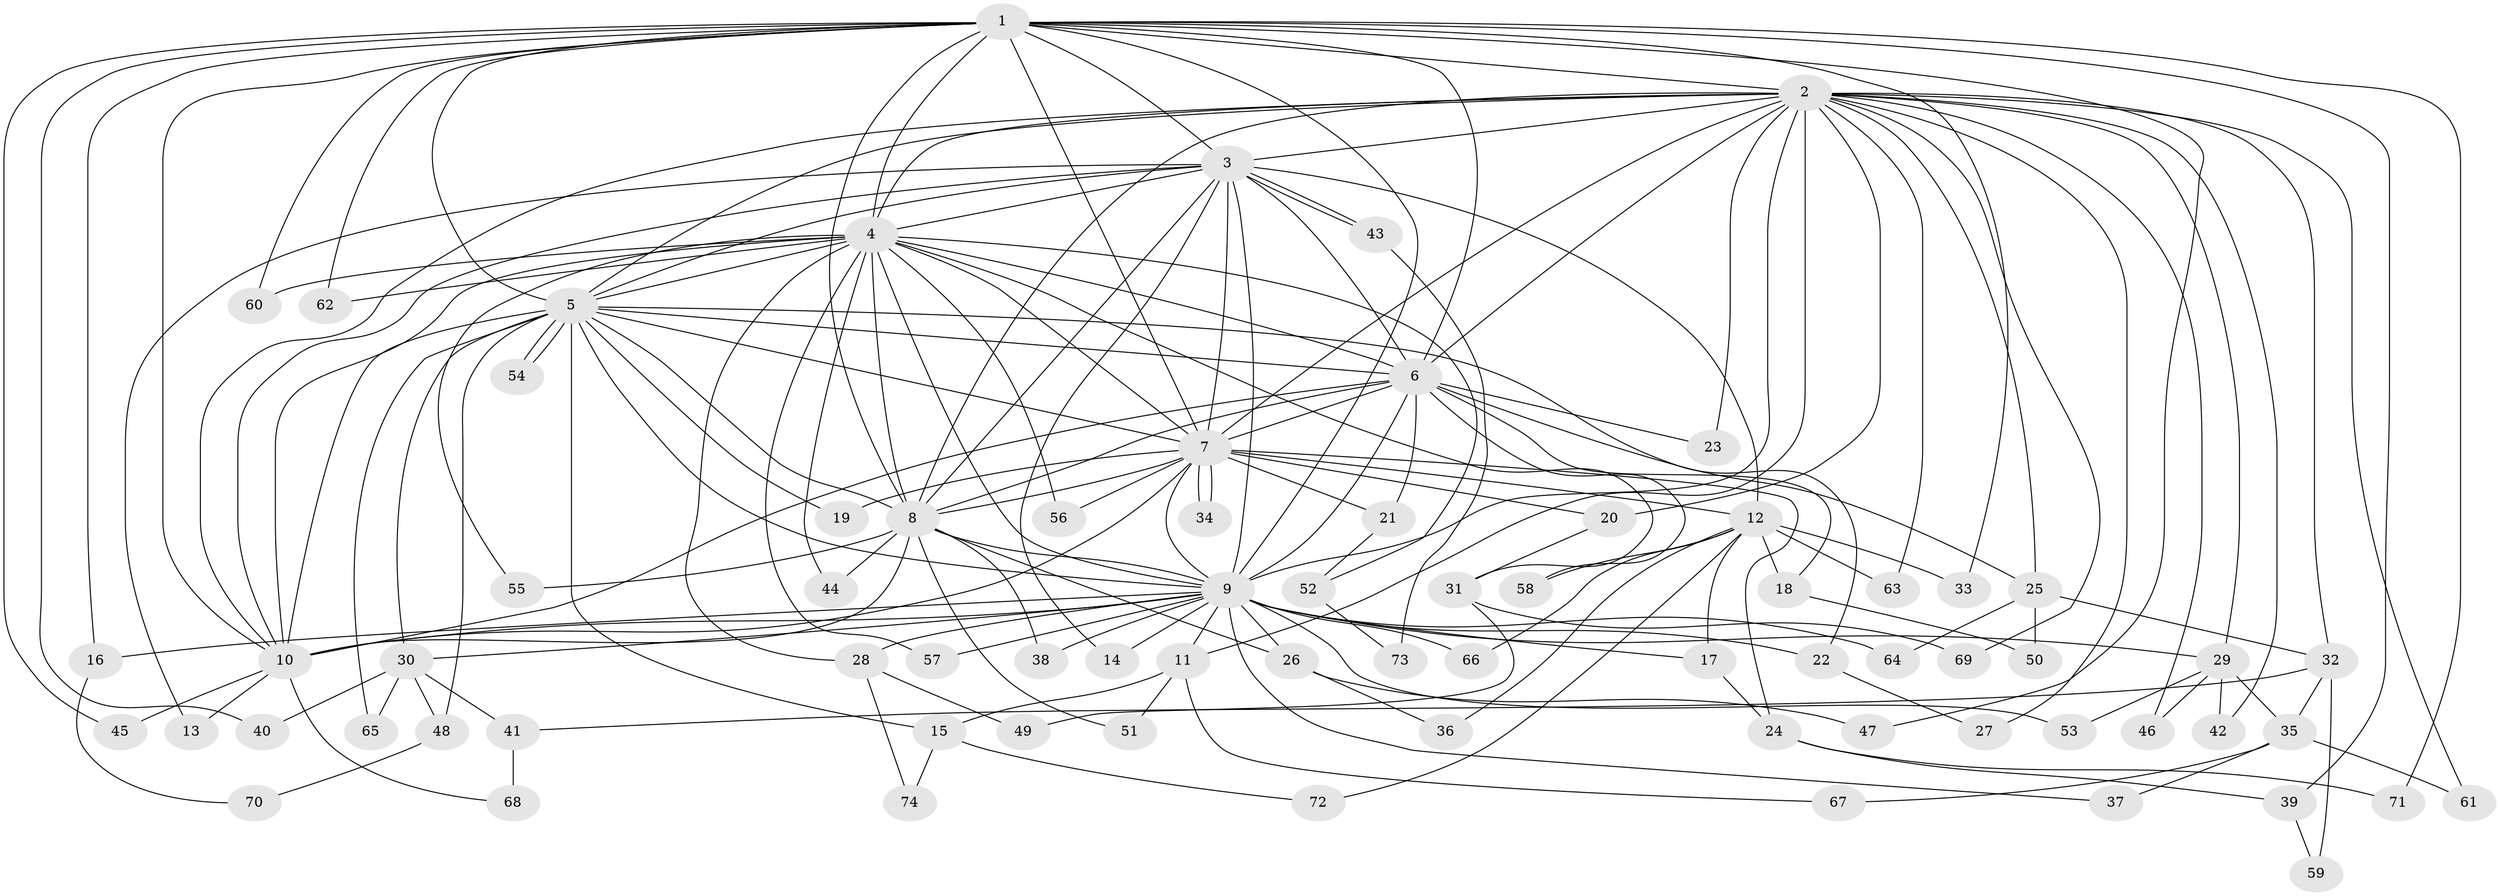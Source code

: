 // coarse degree distribution, {24: 0.018518518518518517, 12: 0.037037037037037035, 16: 0.037037037037037035, 17: 0.018518518518518517, 13: 0.018518518518518517, 20: 0.018518518518518517, 10: 0.037037037037037035, 7: 0.018518518518518517, 2: 0.5185185185185185, 3: 0.12962962962962962, 5: 0.09259259259259259, 4: 0.037037037037037035, 1: 0.018518518518518517}
// Generated by graph-tools (version 1.1) at 2025/41/03/06/25 10:41:43]
// undirected, 74 vertices, 173 edges
graph export_dot {
graph [start="1"]
  node [color=gray90,style=filled];
  1;
  2;
  3;
  4;
  5;
  6;
  7;
  8;
  9;
  10;
  11;
  12;
  13;
  14;
  15;
  16;
  17;
  18;
  19;
  20;
  21;
  22;
  23;
  24;
  25;
  26;
  27;
  28;
  29;
  30;
  31;
  32;
  33;
  34;
  35;
  36;
  37;
  38;
  39;
  40;
  41;
  42;
  43;
  44;
  45;
  46;
  47;
  48;
  49;
  50;
  51;
  52;
  53;
  54;
  55;
  56;
  57;
  58;
  59;
  60;
  61;
  62;
  63;
  64;
  65;
  66;
  67;
  68;
  69;
  70;
  71;
  72;
  73;
  74;
  1 -- 2;
  1 -- 3;
  1 -- 4;
  1 -- 5;
  1 -- 6;
  1 -- 7;
  1 -- 8;
  1 -- 9;
  1 -- 10;
  1 -- 16;
  1 -- 33;
  1 -- 39;
  1 -- 40;
  1 -- 45;
  1 -- 47;
  1 -- 60;
  1 -- 62;
  1 -- 71;
  2 -- 3;
  2 -- 4;
  2 -- 5;
  2 -- 6;
  2 -- 7;
  2 -- 8;
  2 -- 9;
  2 -- 10;
  2 -- 11;
  2 -- 20;
  2 -- 23;
  2 -- 25;
  2 -- 27;
  2 -- 29;
  2 -- 32;
  2 -- 42;
  2 -- 46;
  2 -- 61;
  2 -- 63;
  2 -- 69;
  3 -- 4;
  3 -- 5;
  3 -- 6;
  3 -- 7;
  3 -- 8;
  3 -- 9;
  3 -- 10;
  3 -- 12;
  3 -- 13;
  3 -- 14;
  3 -- 43;
  3 -- 43;
  4 -- 5;
  4 -- 6;
  4 -- 7;
  4 -- 8;
  4 -- 9;
  4 -- 10;
  4 -- 28;
  4 -- 31;
  4 -- 44;
  4 -- 52;
  4 -- 55;
  4 -- 56;
  4 -- 57;
  4 -- 60;
  4 -- 62;
  5 -- 6;
  5 -- 7;
  5 -- 8;
  5 -- 9;
  5 -- 10;
  5 -- 15;
  5 -- 19;
  5 -- 22;
  5 -- 30;
  5 -- 48;
  5 -- 54;
  5 -- 54;
  5 -- 65;
  6 -- 7;
  6 -- 8;
  6 -- 9;
  6 -- 10;
  6 -- 18;
  6 -- 21;
  6 -- 23;
  6 -- 25;
  6 -- 58;
  7 -- 8;
  7 -- 9;
  7 -- 10;
  7 -- 12;
  7 -- 19;
  7 -- 20;
  7 -- 21;
  7 -- 24;
  7 -- 34;
  7 -- 34;
  7 -- 56;
  8 -- 9;
  8 -- 10;
  8 -- 26;
  8 -- 38;
  8 -- 44;
  8 -- 51;
  8 -- 55;
  9 -- 10;
  9 -- 11;
  9 -- 14;
  9 -- 16;
  9 -- 17;
  9 -- 22;
  9 -- 26;
  9 -- 28;
  9 -- 29;
  9 -- 30;
  9 -- 37;
  9 -- 38;
  9 -- 53;
  9 -- 57;
  9 -- 64;
  9 -- 66;
  10 -- 13;
  10 -- 45;
  10 -- 68;
  11 -- 15;
  11 -- 51;
  11 -- 67;
  12 -- 17;
  12 -- 18;
  12 -- 33;
  12 -- 36;
  12 -- 58;
  12 -- 63;
  12 -- 66;
  12 -- 72;
  15 -- 72;
  15 -- 74;
  16 -- 70;
  17 -- 24;
  18 -- 50;
  20 -- 31;
  21 -- 52;
  22 -- 27;
  24 -- 39;
  24 -- 71;
  25 -- 32;
  25 -- 50;
  25 -- 64;
  26 -- 36;
  26 -- 47;
  28 -- 49;
  28 -- 74;
  29 -- 35;
  29 -- 42;
  29 -- 46;
  29 -- 53;
  30 -- 40;
  30 -- 41;
  30 -- 48;
  30 -- 65;
  31 -- 49;
  31 -- 69;
  32 -- 35;
  32 -- 41;
  32 -- 59;
  35 -- 37;
  35 -- 61;
  35 -- 67;
  39 -- 59;
  41 -- 68;
  43 -- 73;
  48 -- 70;
  52 -- 73;
}
